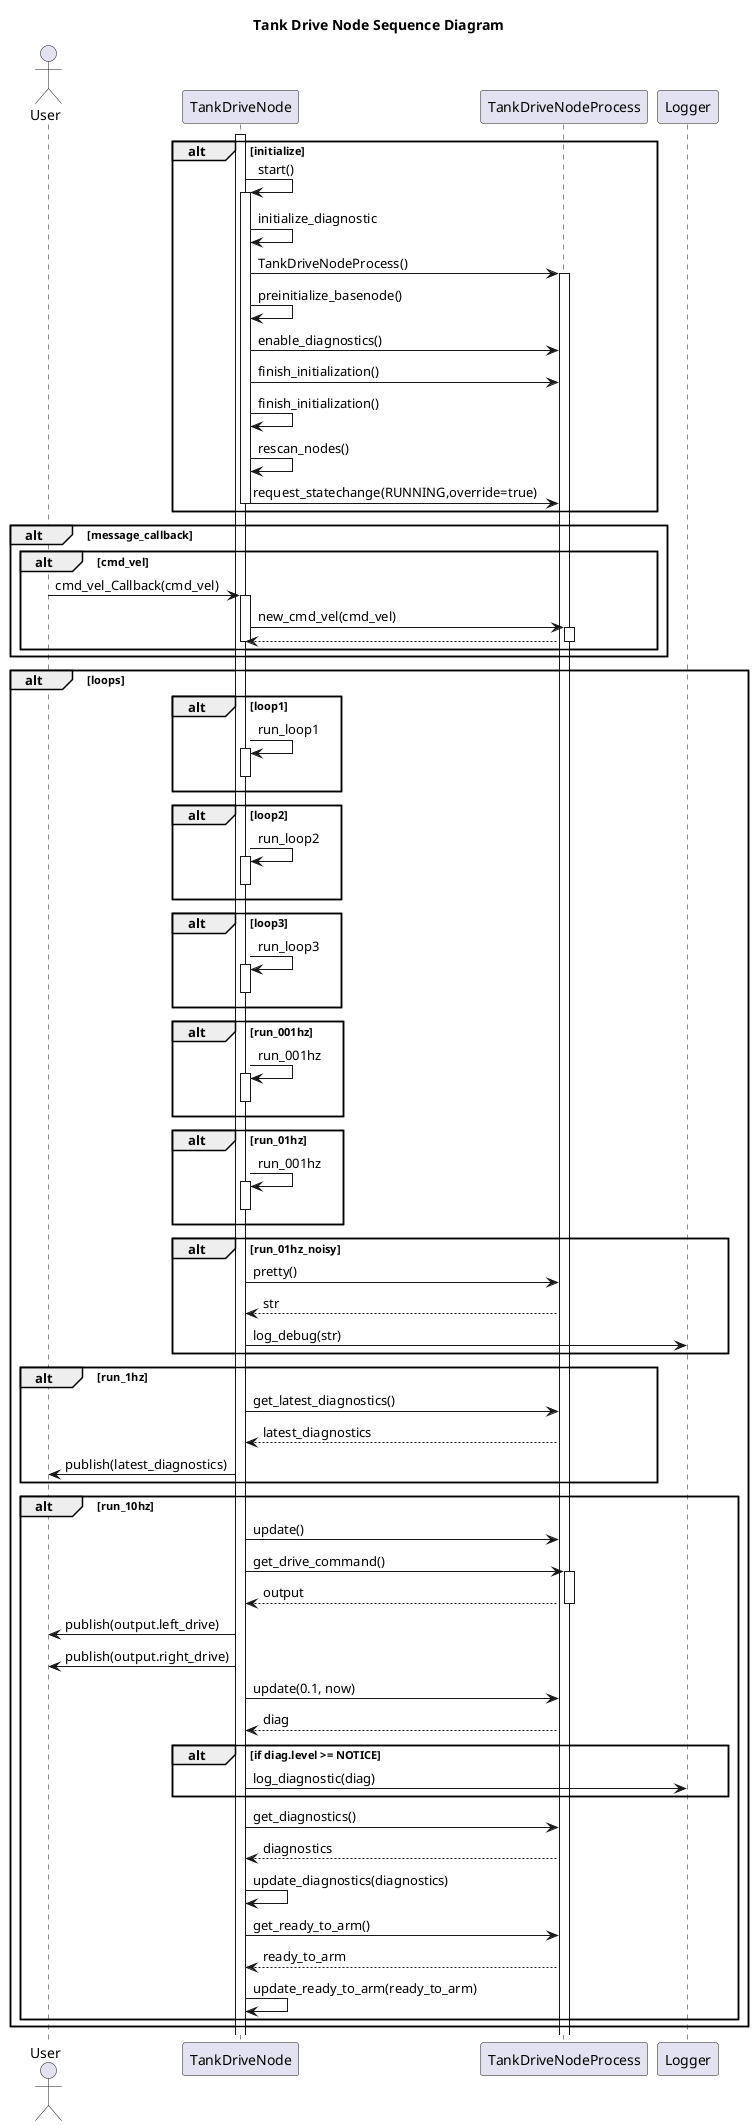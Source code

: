 @startuml
title Tank Drive Node Sequence Diagram
actor User as user
participant TankDriveNode as node
participant TankDriveNodeProcess as process
participant Logger as logger

alt initialize
    activate node
    node -> node++: start()
    node -> node: initialize_diagnostic
    node -> process++: TankDriveNodeProcess()
    node -> node: preinitialize_basenode()
    node -> process: enable_diagnostics()
    node -> process: finish_initialization()
    node -> node: finish_initialization()
    node -> node: rescan_nodes()
    node -> process: request_statechange(RUNNING,override=true)
    node--
end

alt message_callback
alt cmd_vel
    user -> node++: cmd_vel_Callback(cmd_vel)
    node -> process++: new_cmd_vel(cmd_vel)
    process --> node--
    node--

end
end

alt loops
    alt loop1
        node -> node++: run_loop1
        node--
    end
    alt loop2
        node -> node++: run_loop2
        node--
    end
    alt loop3
        node -> node++: run_loop3
        node--
    end
    alt run_001hz
        node -> node++: run_001hz
        node--
    end
    alt run_01hz
        node -> node++: run_001hz
        node--
    end
    alt run_01hz_noisy
        node -> process: pretty()
        process --> node: str
        node -> logger: log_debug(str)
    end
    alt run_1hz
        node -> process: get_latest_diagnostics()
        process --> node: latest_diagnostics
        node -> user: publish(latest_diagnostics)
    end
    alt run_10hz
        node -> process: update()
        node -> process++: get_drive_command()
        process --> node--: output
        node -> user: publish(output.left_drive)
        node -> user: publish(output.right_drive)
        node -> process: update(0.1, now)
        process --> node: diag
        alt if diag.level >= NOTICE
            node -> logger: log_diagnostic(diag)
        end
        node -> process: get_diagnostics()
        process --> node: diagnostics
        node -> node: update_diagnostics(diagnostics)
        node -> process: get_ready_to_arm()
        process --> node: ready_to_arm
        node -> node: update_ready_to_arm(ready_to_arm)

    end
end
@enduml